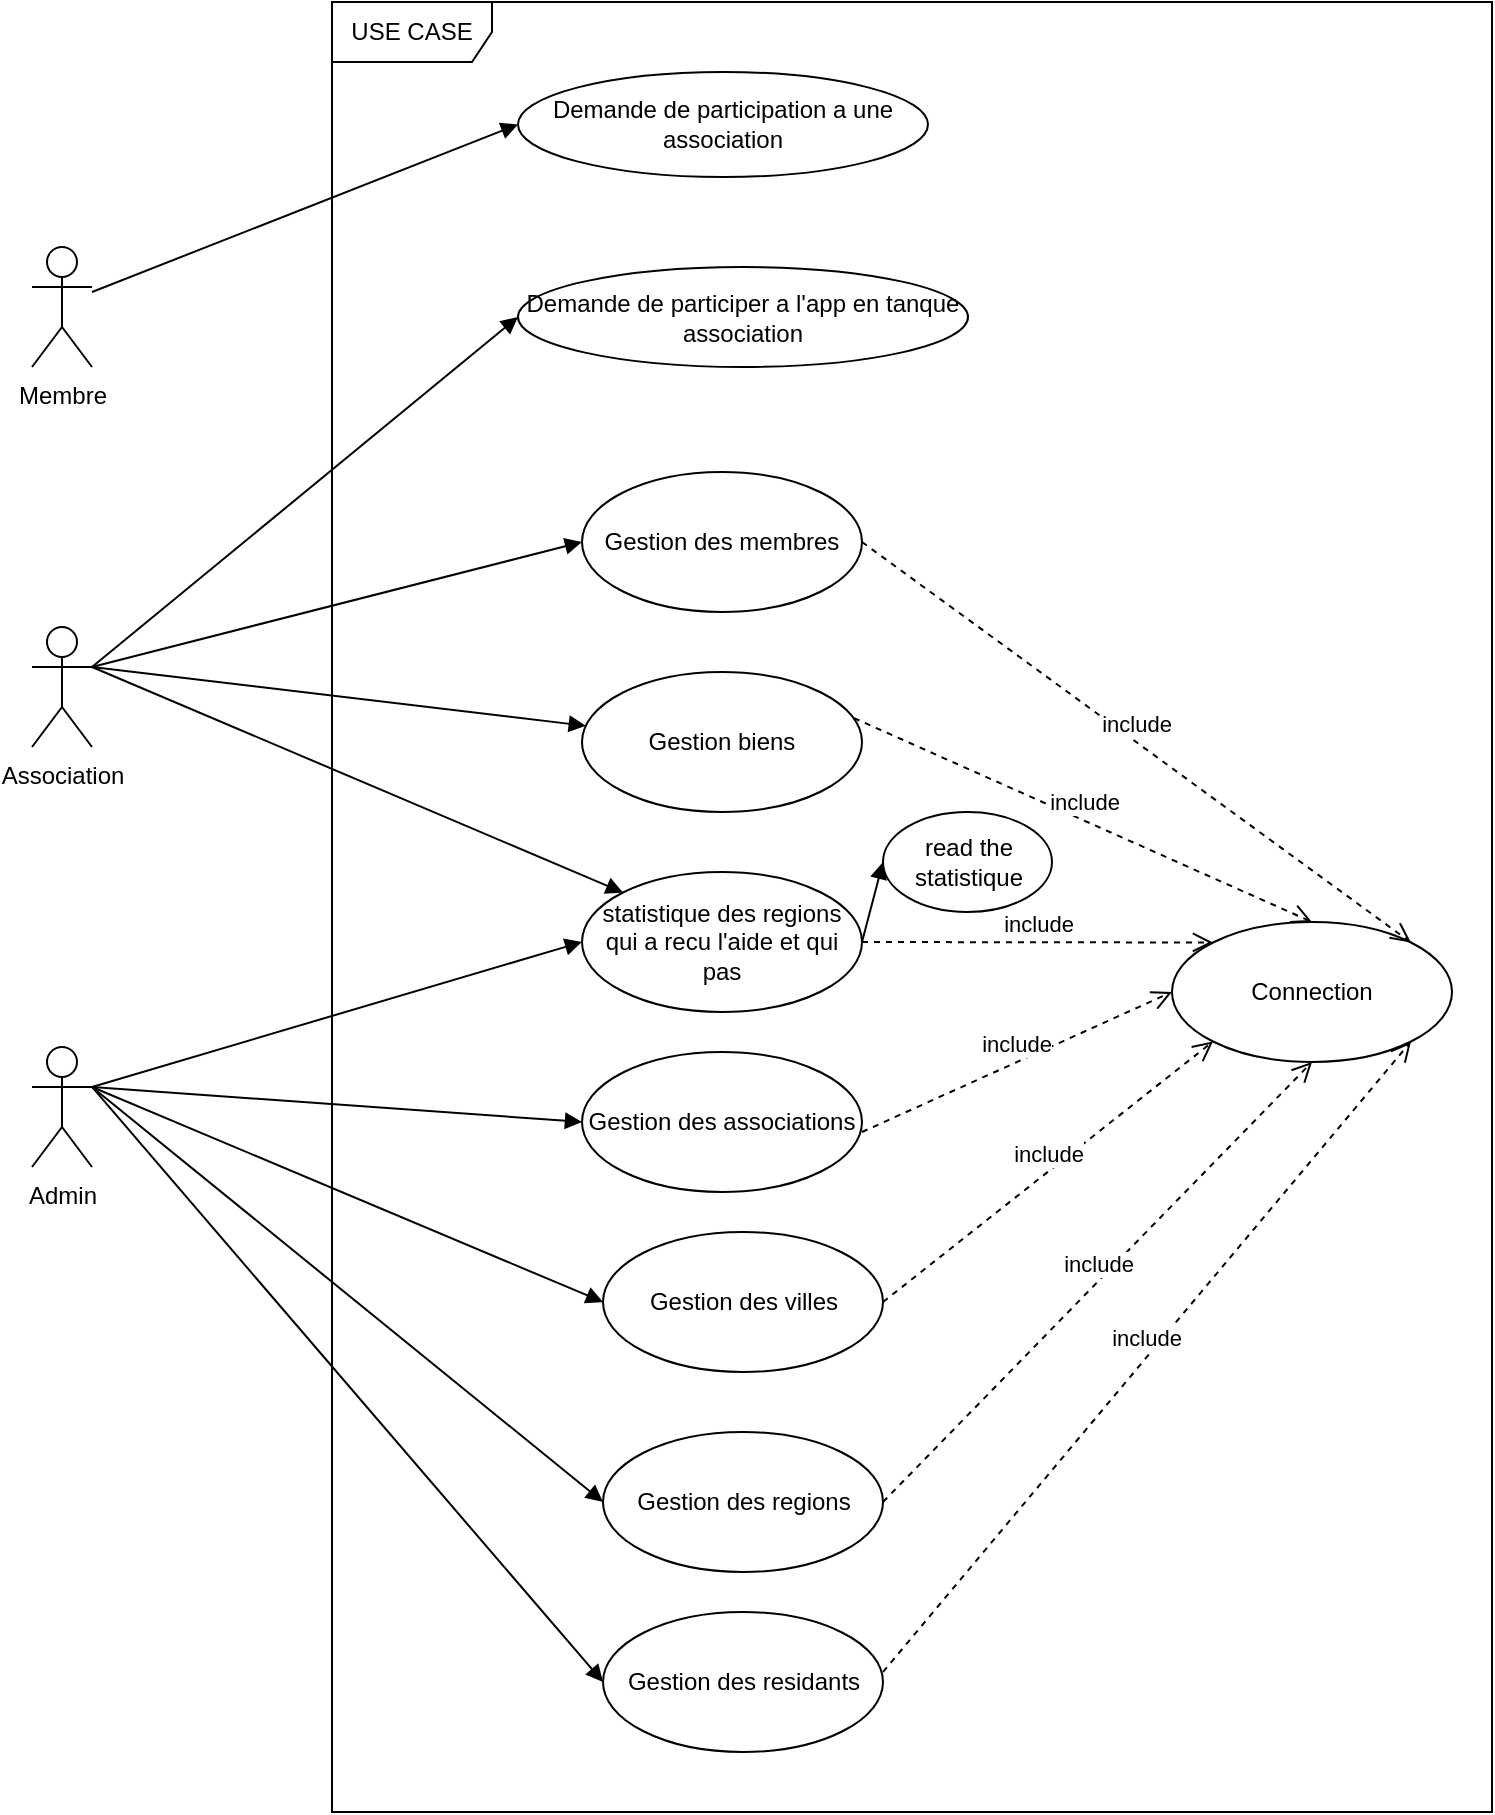 <mxfile>
    <diagram id="XPB9FWs6AXh44giVSzZD" name="Page-1">
        <mxGraphModel dx="1261" dy="719" grid="1" gridSize="10" guides="1" tooltips="1" connect="1" arrows="1" fold="1" page="1" pageScale="1" pageWidth="850" pageHeight="1100" math="0" shadow="0">
            <root>
                <mxCell id="0"/>
                <mxCell id="1" parent="0"/>
                <mxCell id="2" value="Association" style="shape=umlActor;verticalLabelPosition=bottom;verticalAlign=top;html=1;" vertex="1" parent="1">
                    <mxGeometry x="80" y="367.5" width="30" height="60" as="geometry"/>
                </mxCell>
                <mxCell id="3" value="Admin" style="shape=umlActor;verticalLabelPosition=bottom;verticalAlign=top;html=1;" vertex="1" parent="1">
                    <mxGeometry x="80" y="577.5" width="30" height="60" as="geometry"/>
                </mxCell>
                <mxCell id="4" value="Membre" style="shape=umlActor;verticalLabelPosition=bottom;verticalAlign=top;html=1;" vertex="1" parent="1">
                    <mxGeometry x="80" y="177.5" width="30" height="60" as="geometry"/>
                </mxCell>
                <mxCell id="8" value="USE CASE" style="shape=umlFrame;whiteSpace=wrap;html=1;width=80;height=30;" vertex="1" parent="1">
                    <mxGeometry x="230" y="55" width="580" height="905" as="geometry"/>
                </mxCell>
                <mxCell id="9" value="Demande de participation a une association" style="ellipse;whiteSpace=wrap;html=1;" vertex="1" parent="1">
                    <mxGeometry x="323" y="90" width="205" height="52.5" as="geometry"/>
                </mxCell>
                <mxCell id="10" value="Gestion des membres" style="ellipse;whiteSpace=wrap;html=1;" vertex="1" parent="1">
                    <mxGeometry x="355" y="290" width="140" height="70" as="geometry"/>
                </mxCell>
                <mxCell id="11" value="Demande de participer a l'app en tanque association" style="ellipse;whiteSpace=wrap;html=1;" vertex="1" parent="1">
                    <mxGeometry x="323" y="187.5" width="225" height="50" as="geometry"/>
                </mxCell>
                <mxCell id="12" value="Gestion biens" style="ellipse;whiteSpace=wrap;html=1;" vertex="1" parent="1">
                    <mxGeometry x="355" y="390" width="140" height="70" as="geometry"/>
                </mxCell>
                <mxCell id="13" value="statistique des regions qui a recu l'aide et qui pas" style="ellipse;whiteSpace=wrap;html=1;" vertex="1" parent="1">
                    <mxGeometry x="355" y="490" width="140" height="70" as="geometry"/>
                </mxCell>
                <mxCell id="14" value="Gestion des associations" style="ellipse;whiteSpace=wrap;html=1;" vertex="1" parent="1">
                    <mxGeometry x="355" y="580" width="140" height="70" as="geometry"/>
                </mxCell>
                <mxCell id="16" value="Gestion des regions" style="ellipse;whiteSpace=wrap;html=1;" vertex="1" parent="1">
                    <mxGeometry x="365.5" y="770" width="140" height="70" as="geometry"/>
                </mxCell>
                <mxCell id="17" value="Gestion des villes" style="ellipse;whiteSpace=wrap;html=1;" vertex="1" parent="1">
                    <mxGeometry x="365.5" y="670" width="140" height="70" as="geometry"/>
                </mxCell>
                <mxCell id="18" value="Gestion des residants" style="ellipse;whiteSpace=wrap;html=1;" vertex="1" parent="1">
                    <mxGeometry x="365.5" y="860" width="140" height="70" as="geometry"/>
                </mxCell>
                <mxCell id="20" value="" style="html=1;verticalAlign=bottom;endArrow=block;entryX=0;entryY=0.5;entryDx=0;entryDy=0;" edge="1" parent="1" target="9">
                    <mxGeometry width="80" relative="1" as="geometry">
                        <mxPoint x="110" y="200" as="sourcePoint"/>
                        <mxPoint x="190" y="200" as="targetPoint"/>
                    </mxGeometry>
                </mxCell>
                <mxCell id="21" value="" style="html=1;verticalAlign=bottom;endArrow=block;entryX=0;entryY=0.5;entryDx=0;entryDy=0;exitX=1;exitY=0.333;exitDx=0;exitDy=0;exitPerimeter=0;" edge="1" parent="1" source="2" target="11">
                    <mxGeometry width="80" relative="1" as="geometry">
                        <mxPoint x="110" y="390" as="sourcePoint"/>
                        <mxPoint x="323.0" y="306.25" as="targetPoint"/>
                    </mxGeometry>
                </mxCell>
                <mxCell id="22" value="" style="html=1;verticalAlign=bottom;endArrow=block;entryX=0;entryY=0.5;entryDx=0;entryDy=0;exitX=1;exitY=0.333;exitDx=0;exitDy=0;exitPerimeter=0;" edge="1" parent="1" source="2" target="10">
                    <mxGeometry width="80" relative="1" as="geometry">
                        <mxPoint x="120" y="400" as="sourcePoint"/>
                        <mxPoint x="333.0" y="222.5" as="targetPoint"/>
                    </mxGeometry>
                </mxCell>
                <mxCell id="23" value="" style="html=1;verticalAlign=bottom;endArrow=block;exitX=1;exitY=0.333;exitDx=0;exitDy=0;exitPerimeter=0;" edge="1" parent="1" source="2" target="12">
                    <mxGeometry width="80" relative="1" as="geometry">
                        <mxPoint x="130" y="410" as="sourcePoint"/>
                        <mxPoint x="365" y="335" as="targetPoint"/>
                    </mxGeometry>
                </mxCell>
                <mxCell id="24" value="" style="html=1;verticalAlign=bottom;endArrow=block;entryX=0;entryY=0;entryDx=0;entryDy=0;exitX=1;exitY=0.333;exitDx=0;exitDy=0;exitPerimeter=0;" edge="1" parent="1" source="2" target="13">
                    <mxGeometry width="80" relative="1" as="geometry">
                        <mxPoint x="140" y="420" as="sourcePoint"/>
                        <mxPoint x="365.32" y="431.655" as="targetPoint"/>
                    </mxGeometry>
                </mxCell>
                <mxCell id="25" value="" style="html=1;verticalAlign=bottom;endArrow=block;entryX=0;entryY=0.5;entryDx=0;entryDy=0;exitX=1;exitY=0.333;exitDx=0;exitDy=0;exitPerimeter=0;" edge="1" parent="1" source="3" target="13">
                    <mxGeometry width="80" relative="1" as="geometry">
                        <mxPoint x="110" y="600" as="sourcePoint"/>
                        <mxPoint x="325" y="705.0" as="targetPoint"/>
                    </mxGeometry>
                </mxCell>
                <mxCell id="26" value="" style="html=1;verticalAlign=bottom;endArrow=block;entryX=0;entryY=0.5;entryDx=0;entryDy=0;exitX=1;exitY=0.333;exitDx=0;exitDy=0;exitPerimeter=0;" edge="1" parent="1" source="3" target="14">
                    <mxGeometry width="80" relative="1" as="geometry">
                        <mxPoint x="120" y="610.0" as="sourcePoint"/>
                        <mxPoint x="365" y="535.0" as="targetPoint"/>
                    </mxGeometry>
                </mxCell>
                <mxCell id="27" value="" style="html=1;verticalAlign=bottom;endArrow=block;entryX=0;entryY=0.5;entryDx=0;entryDy=0;exitX=1;exitY=0.333;exitDx=0;exitDy=0;exitPerimeter=0;" edge="1" parent="1" source="3" target="17">
                    <mxGeometry width="80" relative="1" as="geometry">
                        <mxPoint x="130" y="620.0" as="sourcePoint"/>
                        <mxPoint x="375" y="545.0" as="targetPoint"/>
                    </mxGeometry>
                </mxCell>
                <mxCell id="28" value="" style="html=1;verticalAlign=bottom;endArrow=block;entryX=0;entryY=0.5;entryDx=0;entryDy=0;exitX=1;exitY=0.333;exitDx=0;exitDy=0;exitPerimeter=0;" edge="1" parent="1" source="3" target="16">
                    <mxGeometry width="80" relative="1" as="geometry">
                        <mxPoint x="140" y="630.0" as="sourcePoint"/>
                        <mxPoint x="385" y="555.0" as="targetPoint"/>
                    </mxGeometry>
                </mxCell>
                <mxCell id="29" value="" style="html=1;verticalAlign=bottom;endArrow=block;entryX=0;entryY=0.5;entryDx=0;entryDy=0;exitX=1;exitY=0.333;exitDx=0;exitDy=0;exitPerimeter=0;" edge="1" parent="1" source="3" target="18">
                    <mxGeometry width="80" relative="1" as="geometry">
                        <mxPoint x="150" y="640.0" as="sourcePoint"/>
                        <mxPoint x="395" y="565.0" as="targetPoint"/>
                    </mxGeometry>
                </mxCell>
                <mxCell id="30" value="Connection" style="ellipse;whiteSpace=wrap;html=1;" vertex="1" parent="1">
                    <mxGeometry x="650" y="515" width="140" height="70" as="geometry"/>
                </mxCell>
                <mxCell id="31" value="read the statistique" style="ellipse;whiteSpace=wrap;html=1;" vertex="1" parent="1">
                    <mxGeometry x="505.5" y="460" width="84.5" height="50" as="geometry"/>
                </mxCell>
                <mxCell id="32" value="" style="html=1;verticalAlign=bottom;endArrow=block;entryX=0;entryY=0.5;entryDx=0;entryDy=0;exitX=1;exitY=0.5;exitDx=0;exitDy=0;" edge="1" parent="1" source="13" target="31">
                    <mxGeometry width="80" relative="1" as="geometry">
                        <mxPoint x="450" y="410" as="sourcePoint"/>
                        <mxPoint x="715.081" y="522.964" as="targetPoint"/>
                    </mxGeometry>
                </mxCell>
                <mxCell id="41" value="include" style="html=1;verticalAlign=bottom;endArrow=open;dashed=1;endSize=8;exitX=1;exitY=0.5;exitDx=0;exitDy=0;entryX=1;entryY=0;entryDx=0;entryDy=0;" edge="1" parent="1" source="10" target="30">
                    <mxGeometry relative="1" as="geometry">
                        <mxPoint x="460" y="590" as="sourcePoint"/>
                        <mxPoint x="380" y="590" as="targetPoint"/>
                    </mxGeometry>
                </mxCell>
                <mxCell id="42" value="include" style="html=1;verticalAlign=bottom;endArrow=open;dashed=1;endSize=8;exitX=0.971;exitY=0.329;exitDx=0;exitDy=0;entryX=0.5;entryY=0;entryDx=0;entryDy=0;exitPerimeter=0;" edge="1" parent="1" source="12" target="30">
                    <mxGeometry relative="1" as="geometry">
                        <mxPoint x="495" y="420" as="sourcePoint"/>
                        <mxPoint x="769.919" y="620.464" as="targetPoint"/>
                    </mxGeometry>
                </mxCell>
                <mxCell id="43" value="include" style="html=1;verticalAlign=bottom;endArrow=open;dashed=1;endSize=8;exitX=1;exitY=0.5;exitDx=0;exitDy=0;entryX=0;entryY=0.5;entryDx=0;entryDy=0;" edge="1" parent="1" target="30">
                    <mxGeometry relative="1" as="geometry">
                        <mxPoint x="495" y="620" as="sourcePoint"/>
                        <mxPoint x="720" y="715.0" as="targetPoint"/>
                    </mxGeometry>
                </mxCell>
                <mxCell id="44" value="include" style="html=1;verticalAlign=bottom;endArrow=open;dashed=1;endSize=8;exitX=1;exitY=0.5;exitDx=0;exitDy=0;entryX=0;entryY=1;entryDx=0;entryDy=0;" edge="1" parent="1" source="17" target="30">
                    <mxGeometry relative="1" as="geometry">
                        <mxPoint x="505.5" y="707.5" as="sourcePoint"/>
                        <mxPoint x="660.5" y="637.5" as="targetPoint"/>
                    </mxGeometry>
                </mxCell>
                <mxCell id="45" value="include" style="html=1;verticalAlign=bottom;endArrow=open;dashed=1;endSize=8;exitX=1;exitY=0.5;exitDx=0;exitDy=0;entryX=0.5;entryY=1;entryDx=0;entryDy=0;" edge="1" parent="1" source="16" target="30">
                    <mxGeometry relative="1" as="geometry">
                        <mxPoint x="528.0" y="800.46" as="sourcePoint"/>
                        <mxPoint x="692.581" y="669.996" as="targetPoint"/>
                    </mxGeometry>
                </mxCell>
                <mxCell id="46" value="include" style="html=1;verticalAlign=bottom;endArrow=open;dashed=1;endSize=8;exitX=1;exitY=0.5;exitDx=0;exitDy=0;entryX=1;entryY=1;entryDx=0;entryDy=0;" edge="1" parent="1" target="30">
                    <mxGeometry relative="1" as="geometry">
                        <mxPoint x="505.5" y="890.0" as="sourcePoint"/>
                        <mxPoint x="720" y="670.0" as="targetPoint"/>
                    </mxGeometry>
                </mxCell>
                <mxCell id="47" value="include" style="html=1;verticalAlign=bottom;endArrow=open;dashed=1;endSize=8;exitX=1;exitY=0.5;exitDx=0;exitDy=0;entryX=0;entryY=0;entryDx=0;entryDy=0;" edge="1" parent="1" source="13" target="30">
                    <mxGeometry relative="1" as="geometry">
                        <mxPoint x="505" y="630.0" as="sourcePoint"/>
                        <mxPoint x="660" y="560.0" as="targetPoint"/>
                    </mxGeometry>
                </mxCell>
            </root>
        </mxGraphModel>
    </diagram>
</mxfile>